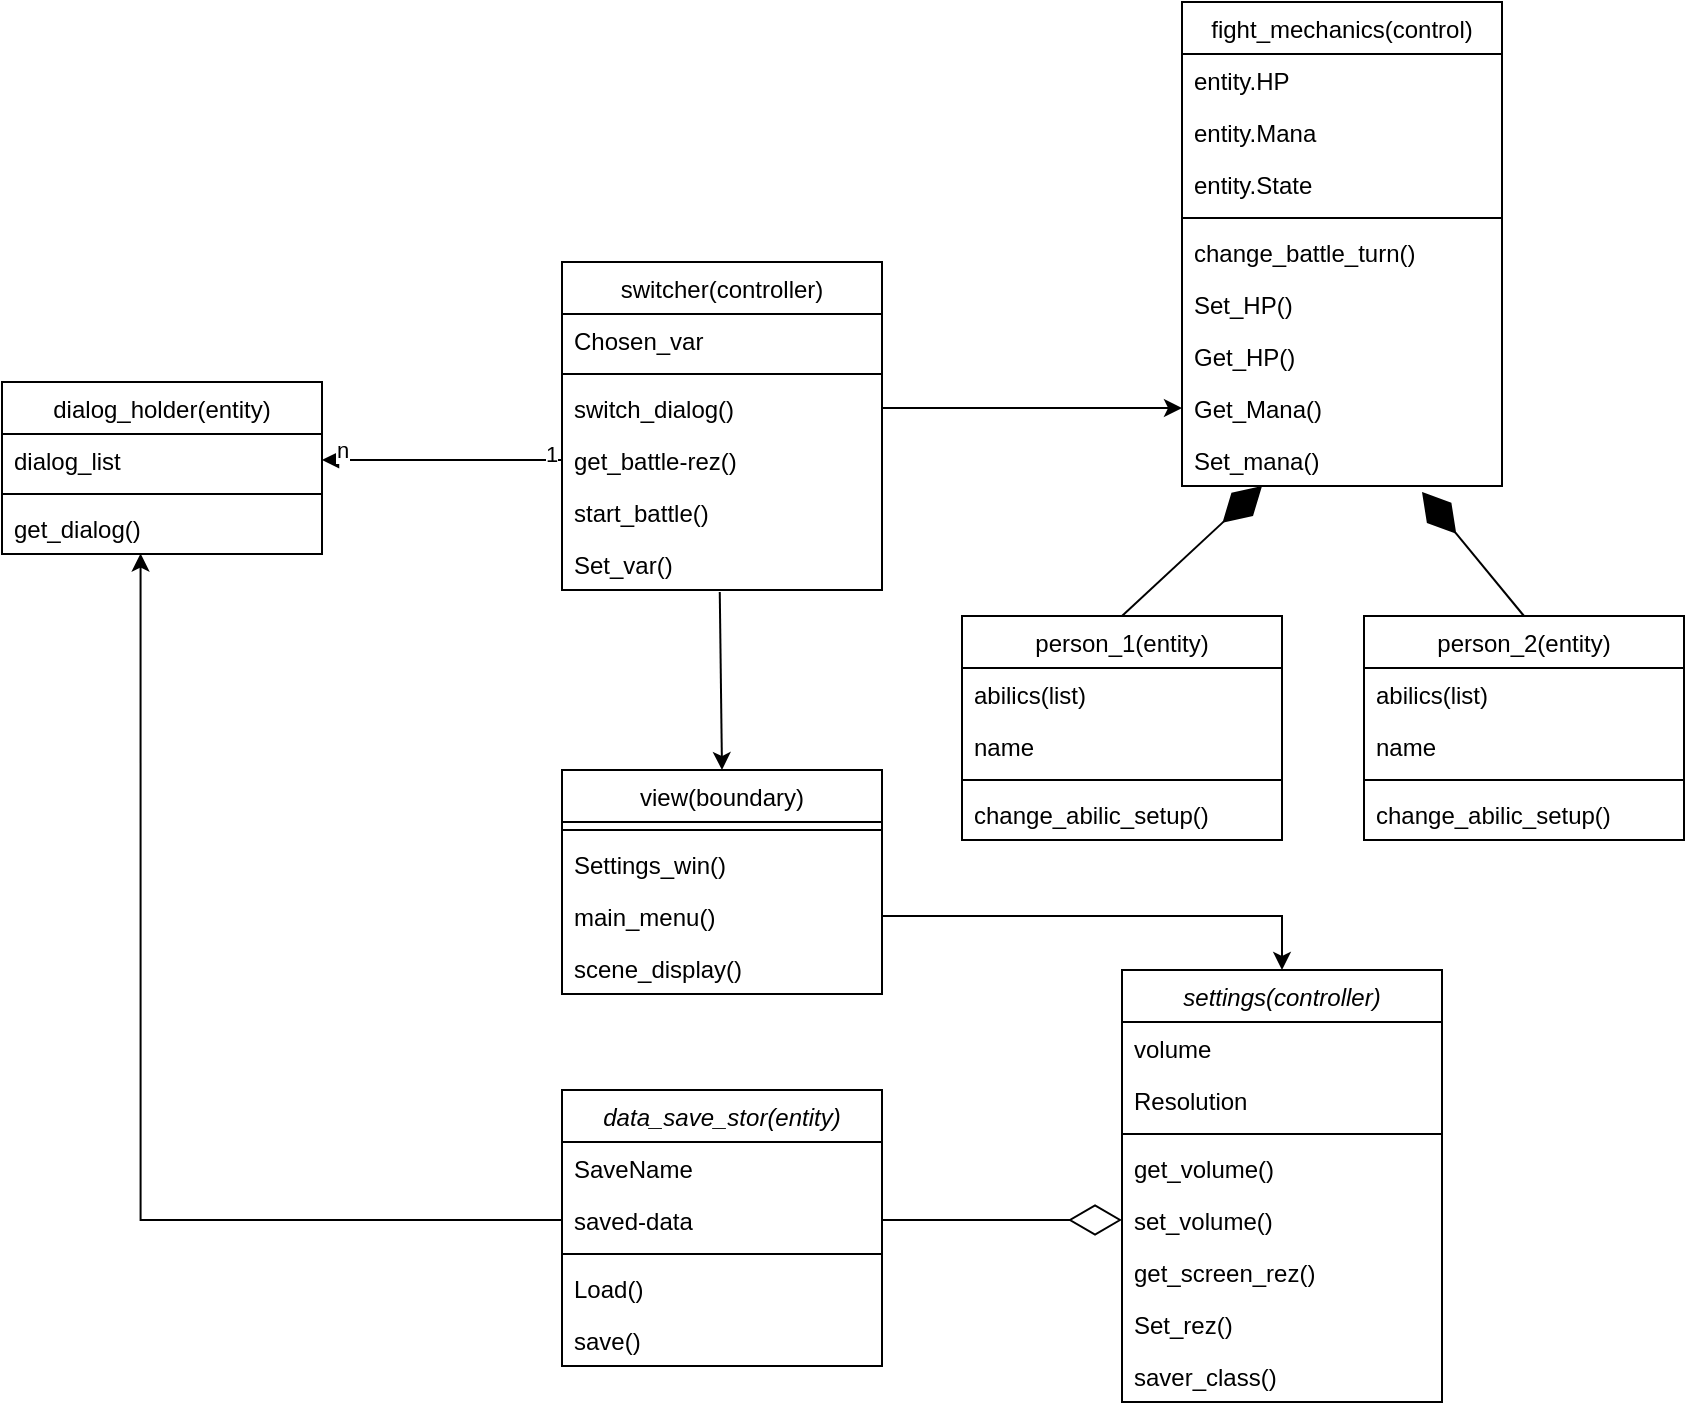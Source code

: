 <mxfile version="17.2.4" type="github">
  <diagram id="C5RBs43oDa-KdzZeNtuy" name="Page-1">
    <mxGraphModel dx="1790" dy="839" grid="1" gridSize="10" guides="1" tooltips="1" connect="1" arrows="1" fold="1" page="1" pageScale="1" pageWidth="827" pageHeight="1169" math="0" shadow="0">
      <root>
        <mxCell id="WIyWlLk6GJQsqaUBKTNV-0" />
        <mxCell id="WIyWlLk6GJQsqaUBKTNV-1" parent="WIyWlLk6GJQsqaUBKTNV-0" />
        <mxCell id="zkfFHV4jXpPFQw0GAbJ--0" value="settings(controller)" style="swimlane;fontStyle=2;align=center;verticalAlign=top;childLayout=stackLayout;horizontal=1;startSize=26;horizontalStack=0;resizeParent=1;resizeLast=0;collapsible=1;marginBottom=0;rounded=0;shadow=0;strokeWidth=1;" parent="WIyWlLk6GJQsqaUBKTNV-1" vertex="1">
          <mxGeometry x="960" y="560" width="160" height="216" as="geometry">
            <mxRectangle x="220" y="120" width="160" height="26" as="alternateBounds" />
          </mxGeometry>
        </mxCell>
        <mxCell id="zkfFHV4jXpPFQw0GAbJ--1" value="volume" style="text;align=left;verticalAlign=top;spacingLeft=4;spacingRight=4;overflow=hidden;rotatable=0;points=[[0,0.5],[1,0.5]];portConstraint=eastwest;" parent="zkfFHV4jXpPFQw0GAbJ--0" vertex="1">
          <mxGeometry y="26" width="160" height="26" as="geometry" />
        </mxCell>
        <mxCell id="zkfFHV4jXpPFQw0GAbJ--2" value="Resolution" style="text;align=left;verticalAlign=top;spacingLeft=4;spacingRight=4;overflow=hidden;rotatable=0;points=[[0,0.5],[1,0.5]];portConstraint=eastwest;rounded=0;shadow=0;html=0;" parent="zkfFHV4jXpPFQw0GAbJ--0" vertex="1">
          <mxGeometry y="52" width="160" height="26" as="geometry" />
        </mxCell>
        <mxCell id="zkfFHV4jXpPFQw0GAbJ--4" value="" style="line;html=1;strokeWidth=1;align=left;verticalAlign=middle;spacingTop=-1;spacingLeft=3;spacingRight=3;rotatable=0;labelPosition=right;points=[];portConstraint=eastwest;" parent="zkfFHV4jXpPFQw0GAbJ--0" vertex="1">
          <mxGeometry y="78" width="160" height="8" as="geometry" />
        </mxCell>
        <mxCell id="zkfFHV4jXpPFQw0GAbJ--5" value="get_volume()" style="text;align=left;verticalAlign=top;spacingLeft=4;spacingRight=4;overflow=hidden;rotatable=0;points=[[0,0.5],[1,0.5]];portConstraint=eastwest;" parent="zkfFHV4jXpPFQw0GAbJ--0" vertex="1">
          <mxGeometry y="86" width="160" height="26" as="geometry" />
        </mxCell>
        <mxCell id="hzWUtYg-Q_rHzxMubx8P-13" value="set_volume()" style="text;align=left;verticalAlign=top;spacingLeft=4;spacingRight=4;overflow=hidden;rotatable=0;points=[[0,0.5],[1,0.5]];portConstraint=eastwest;" vertex="1" parent="zkfFHV4jXpPFQw0GAbJ--0">
          <mxGeometry y="112" width="160" height="26" as="geometry" />
        </mxCell>
        <mxCell id="hzWUtYg-Q_rHzxMubx8P-14" value="get_screen_rez()" style="text;align=left;verticalAlign=top;spacingLeft=4;spacingRight=4;overflow=hidden;rotatable=0;points=[[0,0.5],[1,0.5]];portConstraint=eastwest;" vertex="1" parent="zkfFHV4jXpPFQw0GAbJ--0">
          <mxGeometry y="138" width="160" height="26" as="geometry" />
        </mxCell>
        <mxCell id="hzWUtYg-Q_rHzxMubx8P-12" value="Set_rez()" style="text;align=left;verticalAlign=top;spacingLeft=4;spacingRight=4;overflow=hidden;rotatable=0;points=[[0,0.5],[1,0.5]];portConstraint=eastwest;" vertex="1" parent="zkfFHV4jXpPFQw0GAbJ--0">
          <mxGeometry y="164" width="160" height="26" as="geometry" />
        </mxCell>
        <mxCell id="hzWUtYg-Q_rHzxMubx8P-69" value="saver_class()" style="text;align=left;verticalAlign=top;spacingLeft=4;spacingRight=4;overflow=hidden;rotatable=0;points=[[0,0.5],[1,0.5]];portConstraint=eastwest;" vertex="1" parent="zkfFHV4jXpPFQw0GAbJ--0">
          <mxGeometry y="190" width="160" height="26" as="geometry" />
        </mxCell>
        <mxCell id="zkfFHV4jXpPFQw0GAbJ--6" value="dialog_holder(entity)" style="swimlane;fontStyle=0;align=center;verticalAlign=top;childLayout=stackLayout;horizontal=1;startSize=26;horizontalStack=0;resizeParent=1;resizeLast=0;collapsible=1;marginBottom=0;rounded=0;shadow=0;strokeWidth=1;" parent="WIyWlLk6GJQsqaUBKTNV-1" vertex="1">
          <mxGeometry x="400" y="266" width="160" height="86" as="geometry">
            <mxRectangle x="130" y="380" width="160" height="26" as="alternateBounds" />
          </mxGeometry>
        </mxCell>
        <mxCell id="hzWUtYg-Q_rHzxMubx8P-64" value="dialog_list" style="text;align=left;verticalAlign=top;spacingLeft=4;spacingRight=4;overflow=hidden;rotatable=0;points=[[0,0.5],[1,0.5]];portConstraint=eastwest;rounded=0;shadow=0;html=0;" vertex="1" parent="zkfFHV4jXpPFQw0GAbJ--6">
          <mxGeometry y="26" width="160" height="26" as="geometry" />
        </mxCell>
        <mxCell id="zkfFHV4jXpPFQw0GAbJ--9" value="" style="line;html=1;strokeWidth=1;align=left;verticalAlign=middle;spacingTop=-1;spacingLeft=3;spacingRight=3;rotatable=0;labelPosition=right;points=[];portConstraint=eastwest;" parent="zkfFHV4jXpPFQw0GAbJ--6" vertex="1">
          <mxGeometry y="52" width="160" height="8" as="geometry" />
        </mxCell>
        <mxCell id="hzWUtYg-Q_rHzxMubx8P-63" value="get_dialog()" style="text;align=left;verticalAlign=top;spacingLeft=4;spacingRight=4;overflow=hidden;rotatable=0;points=[[0,0.5],[1,0.5]];portConstraint=eastwest;" vertex="1" parent="zkfFHV4jXpPFQw0GAbJ--6">
          <mxGeometry y="60" width="160" height="26" as="geometry" />
        </mxCell>
        <mxCell id="zkfFHV4jXpPFQw0GAbJ--13" value="view(boundary)" style="swimlane;fontStyle=0;align=center;verticalAlign=top;childLayout=stackLayout;horizontal=1;startSize=26;horizontalStack=0;resizeParent=1;resizeLast=0;collapsible=1;marginBottom=0;rounded=0;shadow=0;strokeWidth=1;" parent="WIyWlLk6GJQsqaUBKTNV-1" vertex="1">
          <mxGeometry x="680" y="460" width="160" height="112" as="geometry">
            <mxRectangle x="340" y="380" width="170" height="26" as="alternateBounds" />
          </mxGeometry>
        </mxCell>
        <mxCell id="zkfFHV4jXpPFQw0GAbJ--15" value="" style="line;html=1;strokeWidth=1;align=left;verticalAlign=middle;spacingTop=-1;spacingLeft=3;spacingRight=3;rotatable=0;labelPosition=right;points=[];portConstraint=eastwest;" parent="zkfFHV4jXpPFQw0GAbJ--13" vertex="1">
          <mxGeometry y="26" width="160" height="8" as="geometry" />
        </mxCell>
        <mxCell id="hzWUtYg-Q_rHzxMubx8P-42" value="Settings_win()" style="text;align=left;verticalAlign=top;spacingLeft=4;spacingRight=4;overflow=hidden;rotatable=0;points=[[0,0.5],[1,0.5]];portConstraint=eastwest;" vertex="1" parent="zkfFHV4jXpPFQw0GAbJ--13">
          <mxGeometry y="34" width="160" height="26" as="geometry" />
        </mxCell>
        <mxCell id="hzWUtYg-Q_rHzxMubx8P-58" value="main_menu()" style="text;align=left;verticalAlign=top;spacingLeft=4;spacingRight=4;overflow=hidden;rotatable=0;points=[[0,0.5],[1,0.5]];portConstraint=eastwest;" vertex="1" parent="zkfFHV4jXpPFQw0GAbJ--13">
          <mxGeometry y="60" width="160" height="26" as="geometry" />
        </mxCell>
        <mxCell id="hzWUtYg-Q_rHzxMubx8P-59" value="scene_display()" style="text;align=left;verticalAlign=top;spacingLeft=4;spacingRight=4;overflow=hidden;rotatable=0;points=[[0,0.5],[1,0.5]];portConstraint=eastwest;" vertex="1" parent="zkfFHV4jXpPFQw0GAbJ--13">
          <mxGeometry y="86" width="160" height="26" as="geometry" />
        </mxCell>
        <mxCell id="zkfFHV4jXpPFQw0GAbJ--17" value="switcher(controller)" style="swimlane;fontStyle=0;align=center;verticalAlign=top;childLayout=stackLayout;horizontal=1;startSize=26;horizontalStack=0;resizeParent=1;resizeLast=0;collapsible=1;marginBottom=0;rounded=0;shadow=0;strokeWidth=1;" parent="WIyWlLk6GJQsqaUBKTNV-1" vertex="1">
          <mxGeometry x="680" y="206" width="160" height="164" as="geometry">
            <mxRectangle x="550" y="140" width="160" height="26" as="alternateBounds" />
          </mxGeometry>
        </mxCell>
        <mxCell id="zkfFHV4jXpPFQw0GAbJ--19" value="Chosen_var" style="text;align=left;verticalAlign=top;spacingLeft=4;spacingRight=4;overflow=hidden;rotatable=0;points=[[0,0.5],[1,0.5]];portConstraint=eastwest;rounded=0;shadow=0;html=0;" parent="zkfFHV4jXpPFQw0GAbJ--17" vertex="1">
          <mxGeometry y="26" width="160" height="26" as="geometry" />
        </mxCell>
        <mxCell id="zkfFHV4jXpPFQw0GAbJ--23" value="" style="line;html=1;strokeWidth=1;align=left;verticalAlign=middle;spacingTop=-1;spacingLeft=3;spacingRight=3;rotatable=0;labelPosition=right;points=[];portConstraint=eastwest;" parent="zkfFHV4jXpPFQw0GAbJ--17" vertex="1">
          <mxGeometry y="52" width="160" height="8" as="geometry" />
        </mxCell>
        <mxCell id="hzWUtYg-Q_rHzxMubx8P-51" value="switch_dialog()" style="text;align=left;verticalAlign=top;spacingLeft=4;spacingRight=4;overflow=hidden;rotatable=0;points=[[0,0.5],[1,0.5]];portConstraint=eastwest;" vertex="1" parent="zkfFHV4jXpPFQw0GAbJ--17">
          <mxGeometry y="60" width="160" height="26" as="geometry" />
        </mxCell>
        <mxCell id="hzWUtYg-Q_rHzxMubx8P-52" value="get_battle-rez()" style="text;align=left;verticalAlign=top;spacingLeft=4;spacingRight=4;overflow=hidden;rotatable=0;points=[[0,0.5],[1,0.5]];portConstraint=eastwest;" vertex="1" parent="zkfFHV4jXpPFQw0GAbJ--17">
          <mxGeometry y="86" width="160" height="26" as="geometry" />
        </mxCell>
        <mxCell id="hzWUtYg-Q_rHzxMubx8P-53" value="start_battle()" style="text;align=left;verticalAlign=top;spacingLeft=4;spacingRight=4;overflow=hidden;rotatable=0;points=[[0,0.5],[1,0.5]];portConstraint=eastwest;" vertex="1" parent="zkfFHV4jXpPFQw0GAbJ--17">
          <mxGeometry y="112" width="160" height="26" as="geometry" />
        </mxCell>
        <mxCell id="hzWUtYg-Q_rHzxMubx8P-54" value="Set_var()" style="text;align=left;verticalAlign=top;spacingLeft=4;spacingRight=4;overflow=hidden;rotatable=0;points=[[0,0.5],[1,0.5]];portConstraint=eastwest;" vertex="1" parent="zkfFHV4jXpPFQw0GAbJ--17">
          <mxGeometry y="138" width="160" height="26" as="geometry" />
        </mxCell>
        <mxCell id="hzWUtYg-Q_rHzxMubx8P-0" value="fight_mechanics(control)" style="swimlane;fontStyle=0;align=center;verticalAlign=top;childLayout=stackLayout;horizontal=1;startSize=26;horizontalStack=0;resizeParent=1;resizeLast=0;collapsible=1;marginBottom=0;rounded=0;shadow=0;strokeWidth=1;" vertex="1" parent="WIyWlLk6GJQsqaUBKTNV-1">
          <mxGeometry x="990" y="76" width="160" height="242" as="geometry">
            <mxRectangle x="130" y="380" width="160" height="26" as="alternateBounds" />
          </mxGeometry>
        </mxCell>
        <mxCell id="hzWUtYg-Q_rHzxMubx8P-1" value="entity.HP" style="text;align=left;verticalAlign=top;spacingLeft=4;spacingRight=4;overflow=hidden;rotatable=0;points=[[0,0.5],[1,0.5]];portConstraint=eastwest;" vertex="1" parent="hzWUtYg-Q_rHzxMubx8P-0">
          <mxGeometry y="26" width="160" height="26" as="geometry" />
        </mxCell>
        <mxCell id="hzWUtYg-Q_rHzxMubx8P-31" value="entity.Mana" style="text;align=left;verticalAlign=top;spacingLeft=4;spacingRight=4;overflow=hidden;rotatable=0;points=[[0,0.5],[1,0.5]];portConstraint=eastwest;" vertex="1" parent="hzWUtYg-Q_rHzxMubx8P-0">
          <mxGeometry y="52" width="160" height="26" as="geometry" />
        </mxCell>
        <mxCell id="hzWUtYg-Q_rHzxMubx8P-23" value="entity.State" style="text;align=left;verticalAlign=top;spacingLeft=4;spacingRight=4;overflow=hidden;rotatable=0;points=[[0,0.5],[1,0.5]];portConstraint=eastwest;" vertex="1" parent="hzWUtYg-Q_rHzxMubx8P-0">
          <mxGeometry y="78" width="160" height="26" as="geometry" />
        </mxCell>
        <mxCell id="hzWUtYg-Q_rHzxMubx8P-3" value="" style="line;html=1;strokeWidth=1;align=left;verticalAlign=middle;spacingTop=-1;spacingLeft=3;spacingRight=3;rotatable=0;labelPosition=right;points=[];portConstraint=eastwest;" vertex="1" parent="hzWUtYg-Q_rHzxMubx8P-0">
          <mxGeometry y="104" width="160" height="8" as="geometry" />
        </mxCell>
        <mxCell id="hzWUtYg-Q_rHzxMubx8P-33" value="change_battle_turn()" style="text;align=left;verticalAlign=top;spacingLeft=4;spacingRight=4;overflow=hidden;rotatable=0;points=[[0,0.5],[1,0.5]];portConstraint=eastwest;" vertex="1" parent="hzWUtYg-Q_rHzxMubx8P-0">
          <mxGeometry y="112" width="160" height="26" as="geometry" />
        </mxCell>
        <mxCell id="hzWUtYg-Q_rHzxMubx8P-5" value="Set_HP()" style="text;align=left;verticalAlign=top;spacingLeft=4;spacingRight=4;overflow=hidden;rotatable=0;points=[[0,0.5],[1,0.5]];portConstraint=eastwest;" vertex="1" parent="hzWUtYg-Q_rHzxMubx8P-0">
          <mxGeometry y="138" width="160" height="26" as="geometry" />
        </mxCell>
        <mxCell id="hzWUtYg-Q_rHzxMubx8P-39" value="Get_HP()" style="text;align=left;verticalAlign=top;spacingLeft=4;spacingRight=4;overflow=hidden;rotatable=0;points=[[0,0.5],[1,0.5]];portConstraint=eastwest;" vertex="1" parent="hzWUtYg-Q_rHzxMubx8P-0">
          <mxGeometry y="164" width="160" height="26" as="geometry" />
        </mxCell>
        <mxCell id="hzWUtYg-Q_rHzxMubx8P-41" value="Get_Mana()" style="text;align=left;verticalAlign=top;spacingLeft=4;spacingRight=4;overflow=hidden;rotatable=0;points=[[0,0.5],[1,0.5]];portConstraint=eastwest;" vertex="1" parent="hzWUtYg-Q_rHzxMubx8P-0">
          <mxGeometry y="190" width="160" height="26" as="geometry" />
        </mxCell>
        <mxCell id="hzWUtYg-Q_rHzxMubx8P-40" value="Set_mana()" style="text;align=left;verticalAlign=top;spacingLeft=4;spacingRight=4;overflow=hidden;rotatable=0;points=[[0,0.5],[1,0.5]];portConstraint=eastwest;" vertex="1" parent="hzWUtYg-Q_rHzxMubx8P-0">
          <mxGeometry y="216" width="160" height="26" as="geometry" />
        </mxCell>
        <mxCell id="hzWUtYg-Q_rHzxMubx8P-6" value="data_save_stor(entity)" style="swimlane;fontStyle=2;align=center;verticalAlign=top;childLayout=stackLayout;horizontal=1;startSize=26;horizontalStack=0;resizeParent=1;resizeLast=0;collapsible=1;marginBottom=0;rounded=0;shadow=0;strokeWidth=1;" vertex="1" parent="WIyWlLk6GJQsqaUBKTNV-1">
          <mxGeometry x="680" y="620" width="160" height="138" as="geometry">
            <mxRectangle x="220" y="120" width="160" height="26" as="alternateBounds" />
          </mxGeometry>
        </mxCell>
        <mxCell id="hzWUtYg-Q_rHzxMubx8P-7" value="SaveName" style="text;align=left;verticalAlign=top;spacingLeft=4;spacingRight=4;overflow=hidden;rotatable=0;points=[[0,0.5],[1,0.5]];portConstraint=eastwest;" vertex="1" parent="hzWUtYg-Q_rHzxMubx8P-6">
          <mxGeometry y="26" width="160" height="26" as="geometry" />
        </mxCell>
        <mxCell id="hzWUtYg-Q_rHzxMubx8P-70" value="saved-data" style="text;align=left;verticalAlign=top;spacingLeft=4;spacingRight=4;overflow=hidden;rotatable=0;points=[[0,0.5],[1,0.5]];portConstraint=eastwest;" vertex="1" parent="hzWUtYg-Q_rHzxMubx8P-6">
          <mxGeometry y="52" width="160" height="26" as="geometry" />
        </mxCell>
        <mxCell id="hzWUtYg-Q_rHzxMubx8P-10" value="" style="line;html=1;strokeWidth=1;align=left;verticalAlign=middle;spacingTop=-1;spacingLeft=3;spacingRight=3;rotatable=0;labelPosition=right;points=[];portConstraint=eastwest;" vertex="1" parent="hzWUtYg-Q_rHzxMubx8P-6">
          <mxGeometry y="78" width="160" height="8" as="geometry" />
        </mxCell>
        <mxCell id="hzWUtYg-Q_rHzxMubx8P-11" value="Load()" style="text;align=left;verticalAlign=top;spacingLeft=4;spacingRight=4;overflow=hidden;rotatable=0;points=[[0,0.5],[1,0.5]];portConstraint=eastwest;" vertex="1" parent="hzWUtYg-Q_rHzxMubx8P-6">
          <mxGeometry y="86" width="160" height="26" as="geometry" />
        </mxCell>
        <mxCell id="hzWUtYg-Q_rHzxMubx8P-68" value="save()" style="text;align=left;verticalAlign=top;spacingLeft=4;spacingRight=4;overflow=hidden;rotatable=0;points=[[0,0.5],[1,0.5]];portConstraint=eastwest;" vertex="1" parent="hzWUtYg-Q_rHzxMubx8P-6">
          <mxGeometry y="112" width="160" height="26" as="geometry" />
        </mxCell>
        <mxCell id="hzWUtYg-Q_rHzxMubx8P-15" value="" style="endArrow=diamondThin;endFill=1;endSize=24;html=1;rounded=0;entryX=0.25;entryY=1;entryDx=0;entryDy=0;exitX=0.5;exitY=0;exitDx=0;exitDy=0;" edge="1" parent="WIyWlLk6GJQsqaUBKTNV-1" source="hzWUtYg-Q_rHzxMubx8P-17" target="hzWUtYg-Q_rHzxMubx8P-0">
          <mxGeometry width="160" relative="1" as="geometry">
            <mxPoint x="990" y="361" as="sourcePoint" />
            <mxPoint x="950" y="391" as="targetPoint" />
          </mxGeometry>
        </mxCell>
        <mxCell id="hzWUtYg-Q_rHzxMubx8P-16" value="" style="endArrow=diamondThin;endFill=1;endSize=24;html=1;rounded=0;exitX=0.5;exitY=0;exitDx=0;exitDy=0;" edge="1" parent="WIyWlLk6GJQsqaUBKTNV-1" source="hzWUtYg-Q_rHzxMubx8P-24">
          <mxGeometry width="160" relative="1" as="geometry">
            <mxPoint x="1130" y="361" as="sourcePoint" />
            <mxPoint x="1110" y="321" as="targetPoint" />
          </mxGeometry>
        </mxCell>
        <mxCell id="hzWUtYg-Q_rHzxMubx8P-17" value="person_1(entity)" style="swimlane;fontStyle=0;align=center;verticalAlign=top;childLayout=stackLayout;horizontal=1;startSize=26;horizontalStack=0;resizeParent=1;resizeLast=0;collapsible=1;marginBottom=0;rounded=0;shadow=0;strokeWidth=1;" vertex="1" parent="WIyWlLk6GJQsqaUBKTNV-1">
          <mxGeometry x="880" y="383" width="160" height="112" as="geometry">
            <mxRectangle x="130" y="380" width="160" height="26" as="alternateBounds" />
          </mxGeometry>
        </mxCell>
        <mxCell id="hzWUtYg-Q_rHzxMubx8P-18" value="abilics(list)" style="text;align=left;verticalAlign=top;spacingLeft=4;spacingRight=4;overflow=hidden;rotatable=0;points=[[0,0.5],[1,0.5]];portConstraint=eastwest;" vertex="1" parent="hzWUtYg-Q_rHzxMubx8P-17">
          <mxGeometry y="26" width="160" height="26" as="geometry" />
        </mxCell>
        <mxCell id="hzWUtYg-Q_rHzxMubx8P-19" value="name" style="text;align=left;verticalAlign=top;spacingLeft=4;spacingRight=4;overflow=hidden;rotatable=0;points=[[0,0.5],[1,0.5]];portConstraint=eastwest;rounded=0;shadow=0;html=0;" vertex="1" parent="hzWUtYg-Q_rHzxMubx8P-17">
          <mxGeometry y="52" width="160" height="26" as="geometry" />
        </mxCell>
        <mxCell id="hzWUtYg-Q_rHzxMubx8P-20" value="" style="line;html=1;strokeWidth=1;align=left;verticalAlign=middle;spacingTop=-1;spacingLeft=3;spacingRight=3;rotatable=0;labelPosition=right;points=[];portConstraint=eastwest;" vertex="1" parent="hzWUtYg-Q_rHzxMubx8P-17">
          <mxGeometry y="78" width="160" height="8" as="geometry" />
        </mxCell>
        <mxCell id="hzWUtYg-Q_rHzxMubx8P-36" value="change_abilic_setup()" style="text;align=left;verticalAlign=top;spacingLeft=4;spacingRight=4;overflow=hidden;rotatable=0;points=[[0,0.5],[1,0.5]];portConstraint=eastwest;" vertex="1" parent="hzWUtYg-Q_rHzxMubx8P-17">
          <mxGeometry y="86" width="160" height="26" as="geometry" />
        </mxCell>
        <mxCell id="hzWUtYg-Q_rHzxMubx8P-24" value="person_2(entity)" style="swimlane;fontStyle=0;align=center;verticalAlign=top;childLayout=stackLayout;horizontal=1;startSize=26;horizontalStack=0;resizeParent=1;resizeLast=0;collapsible=1;marginBottom=0;rounded=0;shadow=0;strokeWidth=1;" vertex="1" parent="WIyWlLk6GJQsqaUBKTNV-1">
          <mxGeometry x="1081" y="383" width="160" height="112" as="geometry">
            <mxRectangle x="240" y="840" width="160" height="26" as="alternateBounds" />
          </mxGeometry>
        </mxCell>
        <mxCell id="hzWUtYg-Q_rHzxMubx8P-32" value="abilics(list)" style="text;align=left;verticalAlign=top;spacingLeft=4;spacingRight=4;overflow=hidden;rotatable=0;points=[[0,0.5],[1,0.5]];portConstraint=eastwest;" vertex="1" parent="hzWUtYg-Q_rHzxMubx8P-24">
          <mxGeometry y="26" width="160" height="26" as="geometry" />
        </mxCell>
        <mxCell id="hzWUtYg-Q_rHzxMubx8P-26" value="name" style="text;align=left;verticalAlign=top;spacingLeft=4;spacingRight=4;overflow=hidden;rotatable=0;points=[[0,0.5],[1,0.5]];portConstraint=eastwest;rounded=0;shadow=0;html=0;" vertex="1" parent="hzWUtYg-Q_rHzxMubx8P-24">
          <mxGeometry y="52" width="160" height="26" as="geometry" />
        </mxCell>
        <mxCell id="hzWUtYg-Q_rHzxMubx8P-27" value="" style="line;html=1;strokeWidth=1;align=left;verticalAlign=middle;spacingTop=-1;spacingLeft=3;spacingRight=3;rotatable=0;labelPosition=right;points=[];portConstraint=eastwest;" vertex="1" parent="hzWUtYg-Q_rHzxMubx8P-24">
          <mxGeometry y="78" width="160" height="8" as="geometry" />
        </mxCell>
        <mxCell id="hzWUtYg-Q_rHzxMubx8P-38" value="change_abilic_setup()" style="text;align=left;verticalAlign=top;spacingLeft=4;spacingRight=4;overflow=hidden;rotatable=0;points=[[0,0.5],[1,0.5]];portConstraint=eastwest;" vertex="1" parent="hzWUtYg-Q_rHzxMubx8P-24">
          <mxGeometry y="86" width="160" height="26" as="geometry" />
        </mxCell>
        <mxCell id="hzWUtYg-Q_rHzxMubx8P-60" value="" style="endArrow=block;endFill=1;html=1;edgeStyle=orthogonalEdgeStyle;align=left;verticalAlign=top;rounded=0;entryX=1;entryY=0.5;entryDx=0;entryDy=0;exitX=0;exitY=0.5;exitDx=0;exitDy=0;" edge="1" parent="WIyWlLk6GJQsqaUBKTNV-1" source="hzWUtYg-Q_rHzxMubx8P-52" target="hzWUtYg-Q_rHzxMubx8P-64">
          <mxGeometry x="-1" relative="1" as="geometry">
            <mxPoint x="850" y="328" as="sourcePoint" />
            <mxPoint x="1010" y="328" as="targetPoint" />
          </mxGeometry>
        </mxCell>
        <mxCell id="hzWUtYg-Q_rHzxMubx8P-61" value="1" style="edgeLabel;resizable=0;html=1;align=left;verticalAlign=bottom;fillColor=#8FFF45;" connectable="0" vertex="1" parent="hzWUtYg-Q_rHzxMubx8P-60">
          <mxGeometry x="-1" relative="1" as="geometry">
            <mxPoint x="-10" y="5" as="offset" />
          </mxGeometry>
        </mxCell>
        <mxCell id="hzWUtYg-Q_rHzxMubx8P-62" value="n" style="edgeLabel;html=1;align=center;verticalAlign=middle;resizable=0;points=[];" vertex="1" connectable="0" parent="hzWUtYg-Q_rHzxMubx8P-60">
          <mxGeometry x="0.635" y="-2" relative="1" as="geometry">
            <mxPoint x="-12" y="-3" as="offset" />
          </mxGeometry>
        </mxCell>
        <mxCell id="hzWUtYg-Q_rHzxMubx8P-66" style="edgeStyle=orthogonalEdgeStyle;rounded=0;orthogonalLoop=1;jettySize=auto;html=1;exitX=1;exitY=0.5;exitDx=0;exitDy=0;entryX=0.5;entryY=0;entryDx=0;entryDy=0;" edge="1" parent="WIyWlLk6GJQsqaUBKTNV-1" source="hzWUtYg-Q_rHzxMubx8P-58" target="zkfFHV4jXpPFQw0GAbJ--0">
          <mxGeometry relative="1" as="geometry" />
        </mxCell>
        <mxCell id="hzWUtYg-Q_rHzxMubx8P-67" value="" style="endArrow=classic;html=1;rounded=0;entryX=0.5;entryY=0;entryDx=0;entryDy=0;exitX=0.493;exitY=1.038;exitDx=0;exitDy=0;exitPerimeter=0;" edge="1" parent="WIyWlLk6GJQsqaUBKTNV-1" source="hzWUtYg-Q_rHzxMubx8P-54" target="zkfFHV4jXpPFQw0GAbJ--13">
          <mxGeometry width="50" height="50" relative="1" as="geometry">
            <mxPoint x="730" y="390" as="sourcePoint" />
            <mxPoint x="630" y="448" as="targetPoint" />
          </mxGeometry>
        </mxCell>
        <mxCell id="hzWUtYg-Q_rHzxMubx8P-72" style="edgeStyle=orthogonalEdgeStyle;rounded=0;orthogonalLoop=1;jettySize=auto;html=1;exitX=0;exitY=0.5;exitDx=0;exitDy=0;entryX=0.433;entryY=0.992;entryDx=0;entryDy=0;entryPerimeter=0;" edge="1" parent="WIyWlLk6GJQsqaUBKTNV-1" source="hzWUtYg-Q_rHzxMubx8P-70" target="hzWUtYg-Q_rHzxMubx8P-63">
          <mxGeometry relative="1" as="geometry" />
        </mxCell>
        <mxCell id="hzWUtYg-Q_rHzxMubx8P-73" value="" style="endArrow=diamondThin;endFill=0;endSize=24;html=1;rounded=0;entryX=0;entryY=0.5;entryDx=0;entryDy=0;exitX=1;exitY=0.5;exitDx=0;exitDy=0;" edge="1" parent="WIyWlLk6GJQsqaUBKTNV-1" source="hzWUtYg-Q_rHzxMubx8P-70" target="hzWUtYg-Q_rHzxMubx8P-13">
          <mxGeometry width="160" relative="1" as="geometry">
            <mxPoint x="810" y="840" as="sourcePoint" />
            <mxPoint x="970" y="840" as="targetPoint" />
          </mxGeometry>
        </mxCell>
        <mxCell id="hzWUtYg-Q_rHzxMubx8P-74" style="edgeStyle=orthogonalEdgeStyle;rounded=0;orthogonalLoop=1;jettySize=auto;html=1;exitX=1;exitY=0.5;exitDx=0;exitDy=0;entryX=0;entryY=0.5;entryDx=0;entryDy=0;" edge="1" parent="WIyWlLk6GJQsqaUBKTNV-1" source="hzWUtYg-Q_rHzxMubx8P-51" target="hzWUtYg-Q_rHzxMubx8P-41">
          <mxGeometry relative="1" as="geometry" />
        </mxCell>
      </root>
    </mxGraphModel>
  </diagram>
</mxfile>
